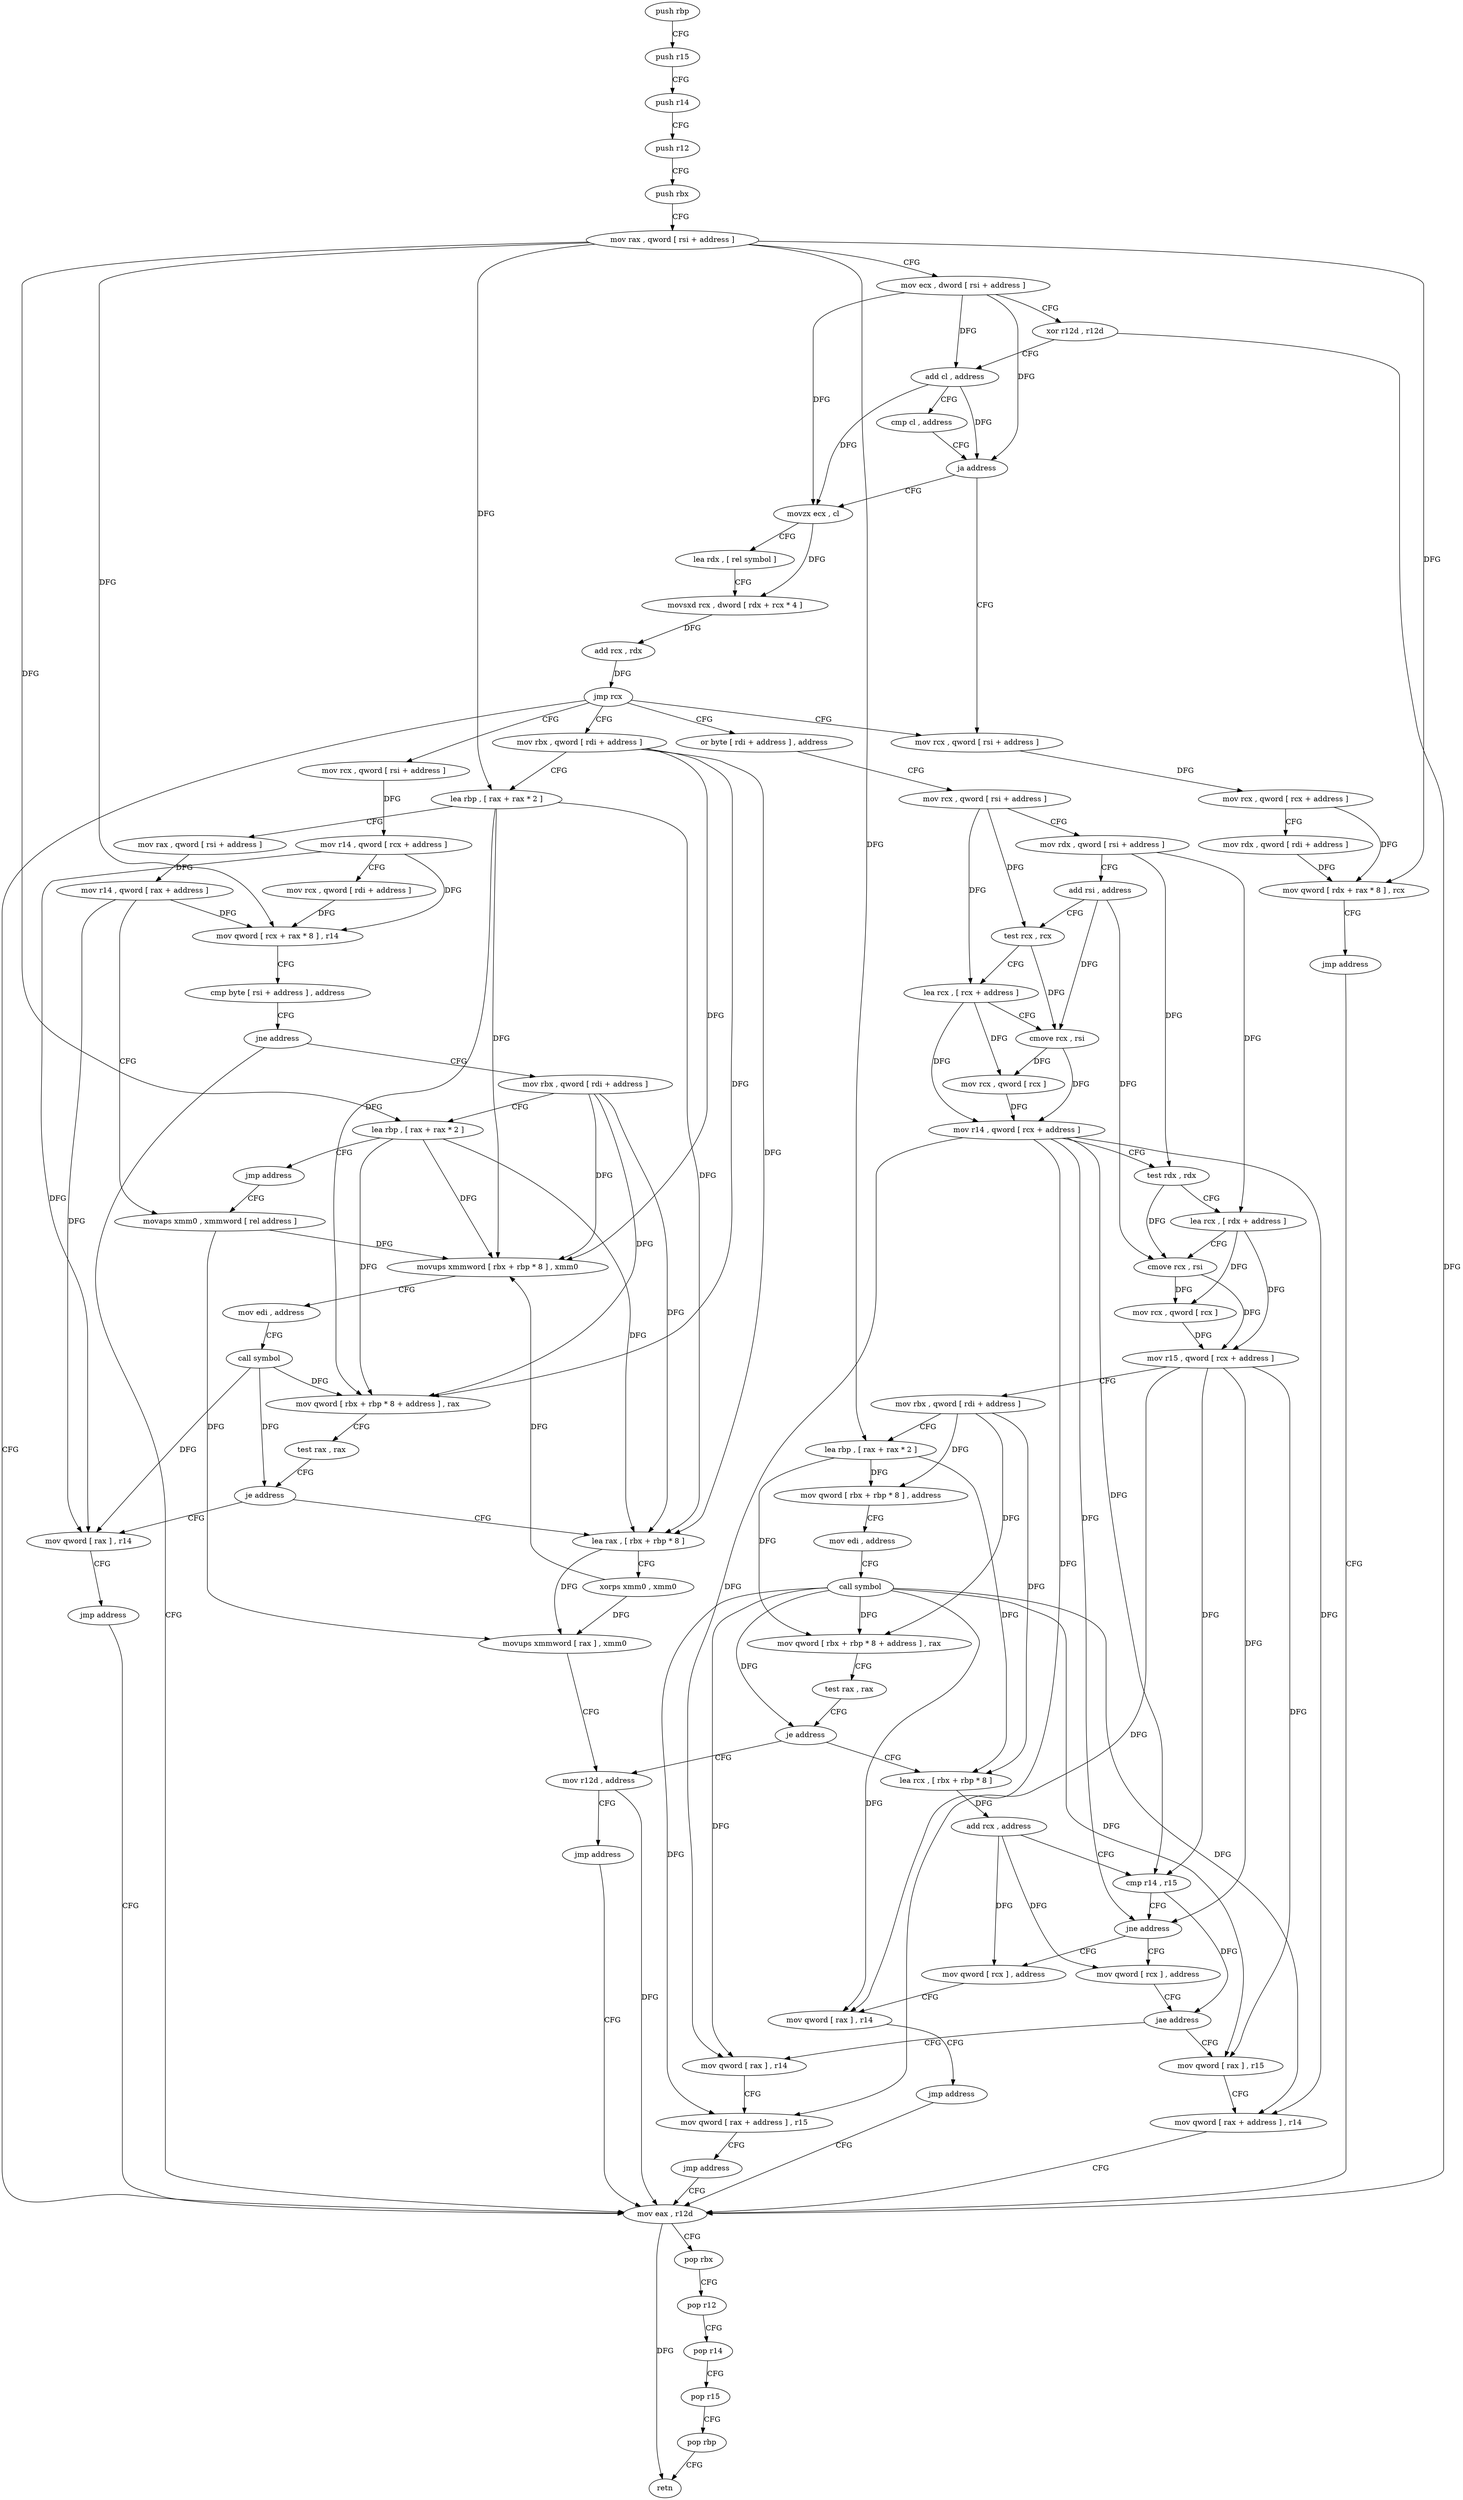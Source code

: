 digraph "func" {
"4273696" [label = "push rbp" ]
"4273697" [label = "push r15" ]
"4273699" [label = "push r14" ]
"4273701" [label = "push r12" ]
"4273703" [label = "push rbx" ]
"4273704" [label = "mov rax , qword [ rsi + address ]" ]
"4273708" [label = "mov ecx , dword [ rsi + address ]" ]
"4273711" [label = "xor r12d , r12d" ]
"4273714" [label = "add cl , address" ]
"4273717" [label = "cmp cl , address" ]
"4273720" [label = "ja address" ]
"4273920" [label = "mov rcx , qword [ rsi + address ]" ]
"4273726" [label = "movzx ecx , cl" ]
"4273924" [label = "mov rcx , qword [ rcx + address ]" ]
"4273928" [label = "mov rdx , qword [ rdi + address ]" ]
"4273932" [label = "mov qword [ rdx + rax * 8 ] , rcx" ]
"4273936" [label = "jmp address" ]
"4273998" [label = "mov eax , r12d" ]
"4273729" [label = "lea rdx , [ rel symbol ]" ]
"4273736" [label = "movsxd rcx , dword [ rdx + rcx * 4 ]" ]
"4273740" [label = "add rcx , rdx" ]
"4273743" [label = "jmp rcx" ]
"4273745" [label = "mov rbx , qword [ rdi + address ]" ]
"4273804" [label = "or byte [ rdi + address ] , address" ]
"4273938" [label = "mov rcx , qword [ rsi + address ]" ]
"4274001" [label = "pop rbx" ]
"4274002" [label = "pop r12" ]
"4274004" [label = "pop r14" ]
"4274006" [label = "pop r15" ]
"4274008" [label = "pop rbp" ]
"4274009" [label = "retn" ]
"4273749" [label = "lea rbp , [ rax + rax * 2 ]" ]
"4273753" [label = "mov rax , qword [ rsi + address ]" ]
"4273757" [label = "mov r14 , qword [ rax + address ]" ]
"4273761" [label = "movaps xmm0 , xmmword [ rel address ]" ]
"4273811" [label = "mov rcx , qword [ rsi + address ]" ]
"4273815" [label = "mov rdx , qword [ rsi + address ]" ]
"4273819" [label = "add rsi , address" ]
"4273823" [label = "test rcx , rcx" ]
"4273826" [label = "lea rcx , [ rcx + address ]" ]
"4273830" [label = "cmove rcx , rsi" ]
"4273834" [label = "mov rcx , qword [ rcx ]" ]
"4273837" [label = "mov r14 , qword [ rcx + address ]" ]
"4273841" [label = "test rdx , rdx" ]
"4273844" [label = "lea rcx , [ rdx + address ]" ]
"4273848" [label = "cmove rcx , rsi" ]
"4273852" [label = "mov rcx , qword [ rcx ]" ]
"4273855" [label = "mov r15 , qword [ rcx + address ]" ]
"4273859" [label = "mov rbx , qword [ rdi + address ]" ]
"4273863" [label = "lea rbp , [ rax + rax * 2 ]" ]
"4273867" [label = "mov qword [ rbx + rbp * 8 ] , address" ]
"4273875" [label = "mov edi , address" ]
"4273880" [label = "call symbol" ]
"4273885" [label = "mov qword [ rbx + rbp * 8 + address ] , rax" ]
"4273890" [label = "test rax , rax" ]
"4273893" [label = "je address" ]
"4274020" [label = "mov r12d , address" ]
"4273895" [label = "lea rcx , [ rbx + rbp * 8 ]" ]
"4273942" [label = "mov r14 , qword [ rcx + address ]" ]
"4273946" [label = "mov rcx , qword [ rdi + address ]" ]
"4273950" [label = "mov qword [ rcx + rax * 8 ] , r14" ]
"4273954" [label = "cmp byte [ rsi + address ] , address" ]
"4273958" [label = "jne address" ]
"4273960" [label = "mov rbx , qword [ rdi + address ]" ]
"4274010" [label = "lea rax , [ rbx + rbp * 8 ]" ]
"4274014" [label = "xorps xmm0 , xmm0" ]
"4274017" [label = "movups xmmword [ rax ] , xmm0" ]
"4273796" [label = "mov qword [ rax ] , r14" ]
"4273799" [label = "jmp address" ]
"4274026" [label = "jmp address" ]
"4273899" [label = "add rcx , address" ]
"4273903" [label = "cmp r14 , r15" ]
"4273906" [label = "jne address" ]
"4273973" [label = "mov qword [ rcx ] , address" ]
"4273908" [label = "mov qword [ rcx ] , address" ]
"4273964" [label = "lea rbp , [ rax + rax * 2 ]" ]
"4273968" [label = "jmp address" ]
"4273980" [label = "jae address" ]
"4273991" [label = "mov qword [ rax ] , r15" ]
"4273982" [label = "mov qword [ rax ] , r14" ]
"4273915" [label = "mov qword [ rax ] , r14" ]
"4273918" [label = "jmp address" ]
"4273768" [label = "movups xmmword [ rbx + rbp * 8 ] , xmm0" ]
"4273772" [label = "mov edi , address" ]
"4273777" [label = "call symbol" ]
"4273782" [label = "mov qword [ rbx + rbp * 8 + address ] , rax" ]
"4273787" [label = "test rax , rax" ]
"4273790" [label = "je address" ]
"4273994" [label = "mov qword [ rax + address ] , r14" ]
"4273985" [label = "mov qword [ rax + address ] , r15" ]
"4273989" [label = "jmp address" ]
"4273696" -> "4273697" [ label = "CFG" ]
"4273697" -> "4273699" [ label = "CFG" ]
"4273699" -> "4273701" [ label = "CFG" ]
"4273701" -> "4273703" [ label = "CFG" ]
"4273703" -> "4273704" [ label = "CFG" ]
"4273704" -> "4273708" [ label = "CFG" ]
"4273704" -> "4273932" [ label = "DFG" ]
"4273704" -> "4273749" [ label = "DFG" ]
"4273704" -> "4273950" [ label = "DFG" ]
"4273704" -> "4273964" [ label = "DFG" ]
"4273704" -> "4273863" [ label = "DFG" ]
"4273708" -> "4273711" [ label = "CFG" ]
"4273708" -> "4273714" [ label = "DFG" ]
"4273708" -> "4273720" [ label = "DFG" ]
"4273708" -> "4273726" [ label = "DFG" ]
"4273711" -> "4273714" [ label = "CFG" ]
"4273711" -> "4273998" [ label = "DFG" ]
"4273714" -> "4273717" [ label = "CFG" ]
"4273714" -> "4273720" [ label = "DFG" ]
"4273714" -> "4273726" [ label = "DFG" ]
"4273717" -> "4273720" [ label = "CFG" ]
"4273720" -> "4273920" [ label = "CFG" ]
"4273720" -> "4273726" [ label = "CFG" ]
"4273920" -> "4273924" [ label = "DFG" ]
"4273726" -> "4273729" [ label = "CFG" ]
"4273726" -> "4273736" [ label = "DFG" ]
"4273924" -> "4273928" [ label = "CFG" ]
"4273924" -> "4273932" [ label = "DFG" ]
"4273928" -> "4273932" [ label = "DFG" ]
"4273932" -> "4273936" [ label = "CFG" ]
"4273936" -> "4273998" [ label = "CFG" ]
"4273998" -> "4274001" [ label = "CFG" ]
"4273998" -> "4274009" [ label = "DFG" ]
"4273729" -> "4273736" [ label = "CFG" ]
"4273736" -> "4273740" [ label = "DFG" ]
"4273740" -> "4273743" [ label = "DFG" ]
"4273743" -> "4273745" [ label = "CFG" ]
"4273743" -> "4273804" [ label = "CFG" ]
"4273743" -> "4273920" [ label = "CFG" ]
"4273743" -> "4273938" [ label = "CFG" ]
"4273743" -> "4273998" [ label = "CFG" ]
"4273745" -> "4273749" [ label = "CFG" ]
"4273745" -> "4273768" [ label = "DFG" ]
"4273745" -> "4273782" [ label = "DFG" ]
"4273745" -> "4274010" [ label = "DFG" ]
"4273804" -> "4273811" [ label = "CFG" ]
"4273938" -> "4273942" [ label = "DFG" ]
"4274001" -> "4274002" [ label = "CFG" ]
"4274002" -> "4274004" [ label = "CFG" ]
"4274004" -> "4274006" [ label = "CFG" ]
"4274006" -> "4274008" [ label = "CFG" ]
"4274008" -> "4274009" [ label = "CFG" ]
"4273749" -> "4273753" [ label = "CFG" ]
"4273749" -> "4273768" [ label = "DFG" ]
"4273749" -> "4273782" [ label = "DFG" ]
"4273749" -> "4274010" [ label = "DFG" ]
"4273753" -> "4273757" [ label = "DFG" ]
"4273757" -> "4273761" [ label = "CFG" ]
"4273757" -> "4273950" [ label = "DFG" ]
"4273757" -> "4273796" [ label = "DFG" ]
"4273761" -> "4273768" [ label = "DFG" ]
"4273761" -> "4274017" [ label = "DFG" ]
"4273811" -> "4273815" [ label = "CFG" ]
"4273811" -> "4273823" [ label = "DFG" ]
"4273811" -> "4273826" [ label = "DFG" ]
"4273815" -> "4273819" [ label = "CFG" ]
"4273815" -> "4273841" [ label = "DFG" ]
"4273815" -> "4273844" [ label = "DFG" ]
"4273819" -> "4273823" [ label = "CFG" ]
"4273819" -> "4273830" [ label = "DFG" ]
"4273819" -> "4273848" [ label = "DFG" ]
"4273823" -> "4273826" [ label = "CFG" ]
"4273823" -> "4273830" [ label = "DFG" ]
"4273826" -> "4273830" [ label = "CFG" ]
"4273826" -> "4273834" [ label = "DFG" ]
"4273826" -> "4273837" [ label = "DFG" ]
"4273830" -> "4273834" [ label = "DFG" ]
"4273830" -> "4273837" [ label = "DFG" ]
"4273834" -> "4273837" [ label = "DFG" ]
"4273837" -> "4273841" [ label = "CFG" ]
"4273837" -> "4273903" [ label = "DFG" ]
"4273837" -> "4273906" [ label = "DFG" ]
"4273837" -> "4273915" [ label = "DFG" ]
"4273837" -> "4273994" [ label = "DFG" ]
"4273837" -> "4273982" [ label = "DFG" ]
"4273841" -> "4273844" [ label = "CFG" ]
"4273841" -> "4273848" [ label = "DFG" ]
"4273844" -> "4273848" [ label = "CFG" ]
"4273844" -> "4273852" [ label = "DFG" ]
"4273844" -> "4273855" [ label = "DFG" ]
"4273848" -> "4273852" [ label = "DFG" ]
"4273848" -> "4273855" [ label = "DFG" ]
"4273852" -> "4273855" [ label = "DFG" ]
"4273855" -> "4273859" [ label = "CFG" ]
"4273855" -> "4273903" [ label = "DFG" ]
"4273855" -> "4273906" [ label = "DFG" ]
"4273855" -> "4273991" [ label = "DFG" ]
"4273855" -> "4273985" [ label = "DFG" ]
"4273859" -> "4273863" [ label = "CFG" ]
"4273859" -> "4273867" [ label = "DFG" ]
"4273859" -> "4273885" [ label = "DFG" ]
"4273859" -> "4273895" [ label = "DFG" ]
"4273863" -> "4273867" [ label = "DFG" ]
"4273863" -> "4273885" [ label = "DFG" ]
"4273863" -> "4273895" [ label = "DFG" ]
"4273867" -> "4273875" [ label = "CFG" ]
"4273875" -> "4273880" [ label = "CFG" ]
"4273880" -> "4273885" [ label = "DFG" ]
"4273880" -> "4273893" [ label = "DFG" ]
"4273880" -> "4273915" [ label = "DFG" ]
"4273880" -> "4273991" [ label = "DFG" ]
"4273880" -> "4273994" [ label = "DFG" ]
"4273880" -> "4273982" [ label = "DFG" ]
"4273880" -> "4273985" [ label = "DFG" ]
"4273885" -> "4273890" [ label = "CFG" ]
"4273890" -> "4273893" [ label = "CFG" ]
"4273893" -> "4274020" [ label = "CFG" ]
"4273893" -> "4273895" [ label = "CFG" ]
"4274020" -> "4274026" [ label = "CFG" ]
"4274020" -> "4273998" [ label = "DFG" ]
"4273895" -> "4273899" [ label = "DFG" ]
"4273942" -> "4273946" [ label = "CFG" ]
"4273942" -> "4273950" [ label = "DFG" ]
"4273942" -> "4273796" [ label = "DFG" ]
"4273946" -> "4273950" [ label = "DFG" ]
"4273950" -> "4273954" [ label = "CFG" ]
"4273954" -> "4273958" [ label = "CFG" ]
"4273958" -> "4273998" [ label = "CFG" ]
"4273958" -> "4273960" [ label = "CFG" ]
"4273960" -> "4273964" [ label = "CFG" ]
"4273960" -> "4273768" [ label = "DFG" ]
"4273960" -> "4273782" [ label = "DFG" ]
"4273960" -> "4274010" [ label = "DFG" ]
"4274010" -> "4274014" [ label = "CFG" ]
"4274010" -> "4274017" [ label = "DFG" ]
"4274014" -> "4274017" [ label = "DFG" ]
"4274014" -> "4273768" [ label = "DFG" ]
"4274017" -> "4274020" [ label = "CFG" ]
"4273796" -> "4273799" [ label = "CFG" ]
"4273799" -> "4273998" [ label = "CFG" ]
"4274026" -> "4273998" [ label = "CFG" ]
"4273899" -> "4273903" [ label = "CFG" ]
"4273899" -> "4273973" [ label = "DFG" ]
"4273899" -> "4273908" [ label = "DFG" ]
"4273903" -> "4273906" [ label = "CFG" ]
"4273903" -> "4273980" [ label = "DFG" ]
"4273906" -> "4273973" [ label = "CFG" ]
"4273906" -> "4273908" [ label = "CFG" ]
"4273973" -> "4273980" [ label = "CFG" ]
"4273908" -> "4273915" [ label = "CFG" ]
"4273964" -> "4273968" [ label = "CFG" ]
"4273964" -> "4273768" [ label = "DFG" ]
"4273964" -> "4273782" [ label = "DFG" ]
"4273964" -> "4274010" [ label = "DFG" ]
"4273968" -> "4273761" [ label = "CFG" ]
"4273980" -> "4273991" [ label = "CFG" ]
"4273980" -> "4273982" [ label = "CFG" ]
"4273991" -> "4273994" [ label = "CFG" ]
"4273982" -> "4273985" [ label = "CFG" ]
"4273915" -> "4273918" [ label = "CFG" ]
"4273918" -> "4273998" [ label = "CFG" ]
"4273768" -> "4273772" [ label = "CFG" ]
"4273772" -> "4273777" [ label = "CFG" ]
"4273777" -> "4273782" [ label = "DFG" ]
"4273777" -> "4273790" [ label = "DFG" ]
"4273777" -> "4273796" [ label = "DFG" ]
"4273782" -> "4273787" [ label = "CFG" ]
"4273787" -> "4273790" [ label = "CFG" ]
"4273790" -> "4274010" [ label = "CFG" ]
"4273790" -> "4273796" [ label = "CFG" ]
"4273994" -> "4273998" [ label = "CFG" ]
"4273985" -> "4273989" [ label = "CFG" ]
"4273989" -> "4273998" [ label = "CFG" ]
}

